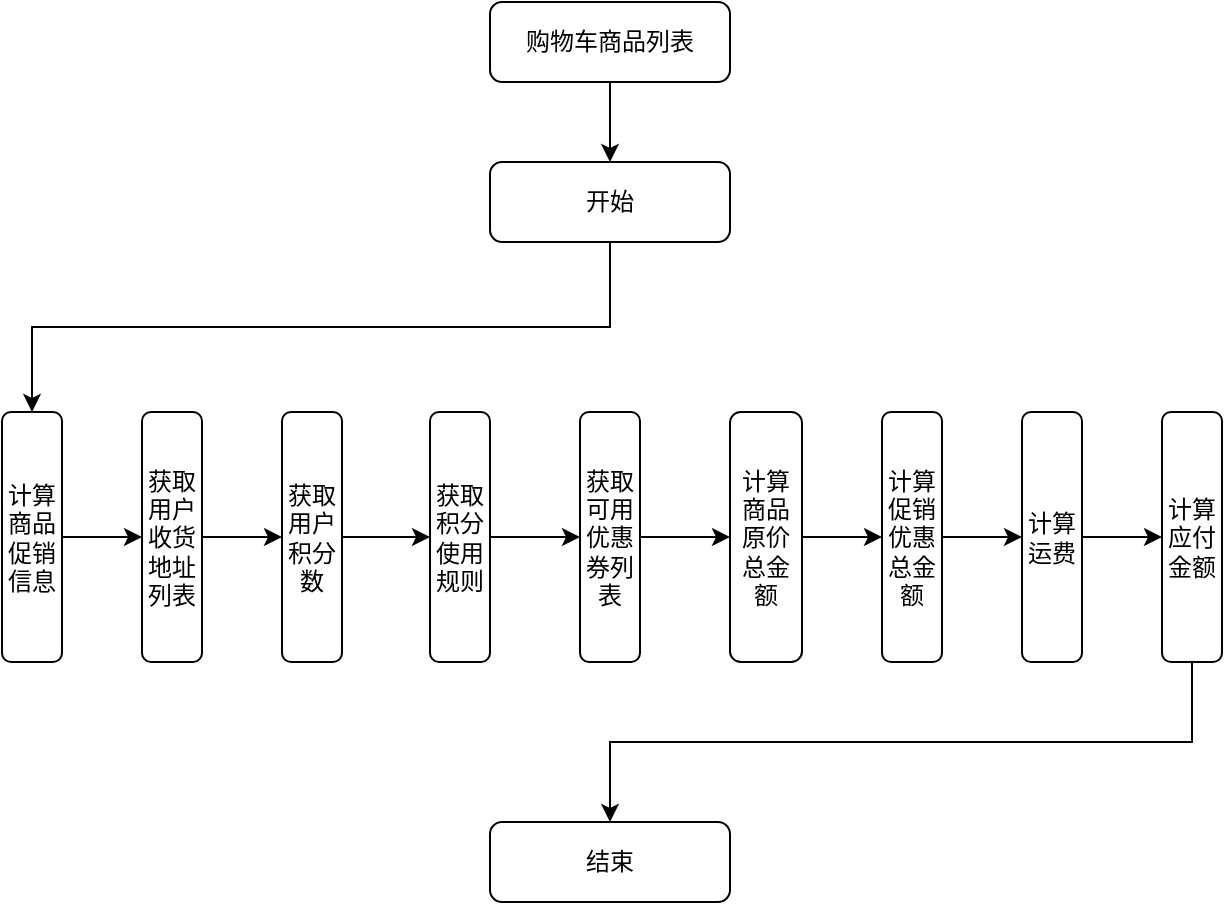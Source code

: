 <mxfile version="15.4.0" type="device"><diagram id="C5RBs43oDa-KdzZeNtuy" name="Page-1"><mxGraphModel dx="1483" dy="867" grid="1" gridSize="10" guides="1" tooltips="1" connect="1" arrows="1" fold="1" page="1" pageScale="1" pageWidth="827" pageHeight="1169" math="0" shadow="0"><root><mxCell id="WIyWlLk6GJQsqaUBKTNV-0"/><mxCell id="WIyWlLk6GJQsqaUBKTNV-1" parent="WIyWlLk6GJQsqaUBKTNV-0"/><mxCell id="ArG4Yw4KXRsNKOselW5e-5" value="" style="edgeStyle=orthogonalEdgeStyle;rounded=0;orthogonalLoop=1;jettySize=auto;html=1;align=center;" edge="1" parent="WIyWlLk6GJQsqaUBKTNV-1" source="WIyWlLk6GJQsqaUBKTNV-3" target="ArG4Yw4KXRsNKOselW5e-4"><mxGeometry relative="1" as="geometry"/></mxCell><mxCell id="WIyWlLk6GJQsqaUBKTNV-3" value="购物车商品列表" style="rounded=1;whiteSpace=wrap;html=1;fontSize=12;glass=0;strokeWidth=1;shadow=0;align=center;" parent="WIyWlLk6GJQsqaUBKTNV-1" vertex="1"><mxGeometry x="353" y="360" width="120" height="40" as="geometry"/></mxCell><mxCell id="WIyWlLk6GJQsqaUBKTNV-4" value="Yes" style="rounded=0;html=1;jettySize=auto;orthogonalLoop=1;fontSize=11;endArrow=block;endFill=0;endSize=8;strokeWidth=1;shadow=0;labelBackgroundColor=none;edgeStyle=orthogonalEdgeStyle;" parent="WIyWlLk6GJQsqaUBKTNV-1" target="WIyWlLk6GJQsqaUBKTNV-10" edge="1"><mxGeometry y="20" relative="1" as="geometry"><mxPoint as="offset"/><mxPoint x="220" y="250" as="sourcePoint"/></mxGeometry></mxCell><mxCell id="WIyWlLk6GJQsqaUBKTNV-5" value="No" style="edgeStyle=orthogonalEdgeStyle;rounded=0;html=1;jettySize=auto;orthogonalLoop=1;fontSize=11;endArrow=block;endFill=0;endSize=8;strokeWidth=1;shadow=0;labelBackgroundColor=none;" parent="WIyWlLk6GJQsqaUBKTNV-1" target="WIyWlLk6GJQsqaUBKTNV-7" edge="1"><mxGeometry y="10" relative="1" as="geometry"><mxPoint as="offset"/><mxPoint x="270" y="210" as="sourcePoint"/></mxGeometry></mxCell><mxCell id="WIyWlLk6GJQsqaUBKTNV-8" value="No" style="rounded=0;html=1;jettySize=auto;orthogonalLoop=1;fontSize=11;endArrow=block;endFill=0;endSize=8;strokeWidth=1;shadow=0;labelBackgroundColor=none;edgeStyle=orthogonalEdgeStyle;" parent="WIyWlLk6GJQsqaUBKTNV-1" target="WIyWlLk6GJQsqaUBKTNV-11" edge="1"><mxGeometry x="0.333" y="20" relative="1" as="geometry"><mxPoint as="offset"/><mxPoint x="220" y="370" as="sourcePoint"/></mxGeometry></mxCell><mxCell id="WIyWlLk6GJQsqaUBKTNV-9" value="Yes" style="edgeStyle=orthogonalEdgeStyle;rounded=0;html=1;jettySize=auto;orthogonalLoop=1;fontSize=11;endArrow=block;endFill=0;endSize=8;strokeWidth=1;shadow=0;labelBackgroundColor=none;" parent="WIyWlLk6GJQsqaUBKTNV-1" target="WIyWlLk6GJQsqaUBKTNV-12" edge="1"><mxGeometry y="10" relative="1" as="geometry"><mxPoint as="offset"/><mxPoint x="270" y="330" as="sourcePoint"/></mxGeometry></mxCell><mxCell id="ArG4Yw4KXRsNKOselW5e-24" style="edgeStyle=orthogonalEdgeStyle;rounded=0;orthogonalLoop=1;jettySize=auto;html=1;exitX=1;exitY=0.5;exitDx=0;exitDy=0;entryX=0;entryY=0.5;entryDx=0;entryDy=0;align=center;" edge="1" parent="WIyWlLk6GJQsqaUBKTNV-1" source="ArG4Yw4KXRsNKOselW5e-0" target="ArG4Yw4KXRsNKOselW5e-2"><mxGeometry relative="1" as="geometry"/></mxCell><mxCell id="ArG4Yw4KXRsNKOselW5e-0" value="计算商品促销信息" style="rounded=1;whiteSpace=wrap;html=1;fontSize=12;glass=0;strokeWidth=1;shadow=0;align=center;" vertex="1" parent="WIyWlLk6GJQsqaUBKTNV-1"><mxGeometry x="109" y="565" width="30" height="125" as="geometry"/></mxCell><mxCell id="ArG4Yw4KXRsNKOselW5e-25" style="edgeStyle=orthogonalEdgeStyle;rounded=0;orthogonalLoop=1;jettySize=auto;html=1;exitX=1;exitY=0.5;exitDx=0;exitDy=0;entryX=0;entryY=0.5;entryDx=0;entryDy=0;align=center;" edge="1" parent="WIyWlLk6GJQsqaUBKTNV-1" source="ArG4Yw4KXRsNKOselW5e-2" target="ArG4Yw4KXRsNKOselW5e-6"><mxGeometry relative="1" as="geometry"/></mxCell><mxCell id="ArG4Yw4KXRsNKOselW5e-2" value="获取用户收货地址列表" style="rounded=1;whiteSpace=wrap;html=1;fontSize=12;glass=0;strokeWidth=1;shadow=0;align=center;" vertex="1" parent="WIyWlLk6GJQsqaUBKTNV-1"><mxGeometry x="179" y="565" width="30" height="125" as="geometry"/></mxCell><mxCell id="ArG4Yw4KXRsNKOselW5e-13" style="edgeStyle=orthogonalEdgeStyle;rounded=0;orthogonalLoop=1;jettySize=auto;html=1;exitX=0.5;exitY=1;exitDx=0;exitDy=0;entryX=0.5;entryY=0;entryDx=0;entryDy=0;align=center;" edge="1" parent="WIyWlLk6GJQsqaUBKTNV-1" source="ArG4Yw4KXRsNKOselW5e-4" target="ArG4Yw4KXRsNKOselW5e-0"><mxGeometry relative="1" as="geometry"/></mxCell><mxCell id="ArG4Yw4KXRsNKOselW5e-4" value="开始" style="rounded=1;whiteSpace=wrap;html=1;fontSize=12;glass=0;strokeWidth=1;shadow=0;align=center;" vertex="1" parent="WIyWlLk6GJQsqaUBKTNV-1"><mxGeometry x="353" y="440" width="120" height="40" as="geometry"/></mxCell><mxCell id="ArG4Yw4KXRsNKOselW5e-26" style="edgeStyle=orthogonalEdgeStyle;rounded=0;orthogonalLoop=1;jettySize=auto;html=1;exitX=1;exitY=0.5;exitDx=0;exitDy=0;entryX=0;entryY=0.5;entryDx=0;entryDy=0;align=center;" edge="1" parent="WIyWlLk6GJQsqaUBKTNV-1" source="ArG4Yw4KXRsNKOselW5e-6" target="ArG4Yw4KXRsNKOselW5e-7"><mxGeometry relative="1" as="geometry"/></mxCell><mxCell id="ArG4Yw4KXRsNKOselW5e-6" value="获取用户积分数" style="rounded=1;whiteSpace=wrap;html=1;fontSize=12;glass=0;strokeWidth=1;shadow=0;align=center;" vertex="1" parent="WIyWlLk6GJQsqaUBKTNV-1"><mxGeometry x="249" y="565" width="30" height="125" as="geometry"/></mxCell><mxCell id="ArG4Yw4KXRsNKOselW5e-27" style="edgeStyle=orthogonalEdgeStyle;rounded=0;orthogonalLoop=1;jettySize=auto;html=1;exitX=1;exitY=0.5;exitDx=0;exitDy=0;entryX=0;entryY=0.5;entryDx=0;entryDy=0;align=center;" edge="1" parent="WIyWlLk6GJQsqaUBKTNV-1" source="ArG4Yw4KXRsNKOselW5e-7" target="ArG4Yw4KXRsNKOselW5e-8"><mxGeometry relative="1" as="geometry"/></mxCell><mxCell id="ArG4Yw4KXRsNKOselW5e-7" value="获取积分使用规则" style="rounded=1;whiteSpace=wrap;html=1;fontSize=12;glass=0;strokeWidth=1;shadow=0;align=center;" vertex="1" parent="WIyWlLk6GJQsqaUBKTNV-1"><mxGeometry x="323" y="565" width="30" height="125" as="geometry"/></mxCell><mxCell id="ArG4Yw4KXRsNKOselW5e-29" style="edgeStyle=orthogonalEdgeStyle;rounded=0;orthogonalLoop=1;jettySize=auto;html=1;exitX=1;exitY=0.5;exitDx=0;exitDy=0;entryX=0;entryY=0.5;entryDx=0;entryDy=0;align=center;" edge="1" parent="WIyWlLk6GJQsqaUBKTNV-1" source="ArG4Yw4KXRsNKOselW5e-8" target="ArG4Yw4KXRsNKOselW5e-9"><mxGeometry relative="1" as="geometry"/></mxCell><mxCell id="ArG4Yw4KXRsNKOselW5e-8" value="获取可用优惠券列表" style="rounded=1;whiteSpace=wrap;html=1;fontSize=12;glass=0;strokeWidth=1;shadow=0;align=center;" vertex="1" parent="WIyWlLk6GJQsqaUBKTNV-1"><mxGeometry x="398" y="565" width="30" height="125" as="geometry"/></mxCell><mxCell id="ArG4Yw4KXRsNKOselW5e-30" style="edgeStyle=orthogonalEdgeStyle;rounded=0;orthogonalLoop=1;jettySize=auto;html=1;entryX=0;entryY=0.5;entryDx=0;entryDy=0;align=center;" edge="1" parent="WIyWlLk6GJQsqaUBKTNV-1" source="ArG4Yw4KXRsNKOselW5e-9" target="ArG4Yw4KXRsNKOselW5e-10"><mxGeometry relative="1" as="geometry"/></mxCell><mxCell id="ArG4Yw4KXRsNKOselW5e-9" value="计算商品原价总金额" style="rounded=1;whiteSpace=wrap;html=1;fontSize=12;glass=0;strokeWidth=1;shadow=0;align=center;" vertex="1" parent="WIyWlLk6GJQsqaUBKTNV-1"><mxGeometry x="473" y="565" width="36" height="125" as="geometry"/></mxCell><mxCell id="ArG4Yw4KXRsNKOselW5e-31" style="edgeStyle=orthogonalEdgeStyle;rounded=0;orthogonalLoop=1;jettySize=auto;html=1;exitX=1;exitY=0.5;exitDx=0;exitDy=0;align=center;" edge="1" parent="WIyWlLk6GJQsqaUBKTNV-1" source="ArG4Yw4KXRsNKOselW5e-10" target="ArG4Yw4KXRsNKOselW5e-11"><mxGeometry relative="1" as="geometry"/></mxCell><mxCell id="ArG4Yw4KXRsNKOselW5e-10" value="计算促销优惠总金额" style="rounded=1;whiteSpace=wrap;html=1;fontSize=12;glass=0;strokeWidth=1;shadow=0;align=center;" vertex="1" parent="WIyWlLk6GJQsqaUBKTNV-1"><mxGeometry x="549" y="565" width="30" height="125" as="geometry"/></mxCell><mxCell id="ArG4Yw4KXRsNKOselW5e-32" style="edgeStyle=orthogonalEdgeStyle;rounded=0;orthogonalLoop=1;jettySize=auto;html=1;exitX=1;exitY=0.5;exitDx=0;exitDy=0;entryX=0;entryY=0.5;entryDx=0;entryDy=0;align=center;" edge="1" parent="WIyWlLk6GJQsqaUBKTNV-1" source="ArG4Yw4KXRsNKOselW5e-11" target="ArG4Yw4KXRsNKOselW5e-12"><mxGeometry relative="1" as="geometry"/></mxCell><mxCell id="ArG4Yw4KXRsNKOselW5e-11" value="计算运费" style="rounded=1;whiteSpace=wrap;html=1;fontSize=12;glass=0;strokeWidth=1;shadow=0;align=center;" vertex="1" parent="WIyWlLk6GJQsqaUBKTNV-1"><mxGeometry x="619" y="565" width="30" height="125" as="geometry"/></mxCell><mxCell id="ArG4Yw4KXRsNKOselW5e-34" style="edgeStyle=orthogonalEdgeStyle;rounded=0;orthogonalLoop=1;jettySize=auto;html=1;exitX=0.5;exitY=1;exitDx=0;exitDy=0;entryX=0.5;entryY=0;entryDx=0;entryDy=0;align=center;" edge="1" parent="WIyWlLk6GJQsqaUBKTNV-1" source="ArG4Yw4KXRsNKOselW5e-12" target="ArG4Yw4KXRsNKOselW5e-22"><mxGeometry relative="1" as="geometry"/></mxCell><mxCell id="ArG4Yw4KXRsNKOselW5e-12" value="计算应付金额" style="rounded=1;whiteSpace=wrap;html=1;fontSize=12;glass=0;strokeWidth=1;shadow=0;align=center;" vertex="1" parent="WIyWlLk6GJQsqaUBKTNV-1"><mxGeometry x="689" y="565" width="30" height="125" as="geometry"/></mxCell><mxCell id="ArG4Yw4KXRsNKOselW5e-22" value="结束" style="rounded=1;whiteSpace=wrap;html=1;fontSize=12;glass=0;strokeWidth=1;shadow=0;align=center;" vertex="1" parent="WIyWlLk6GJQsqaUBKTNV-1"><mxGeometry x="353" y="770" width="120" height="40" as="geometry"/></mxCell></root></mxGraphModel></diagram></mxfile>